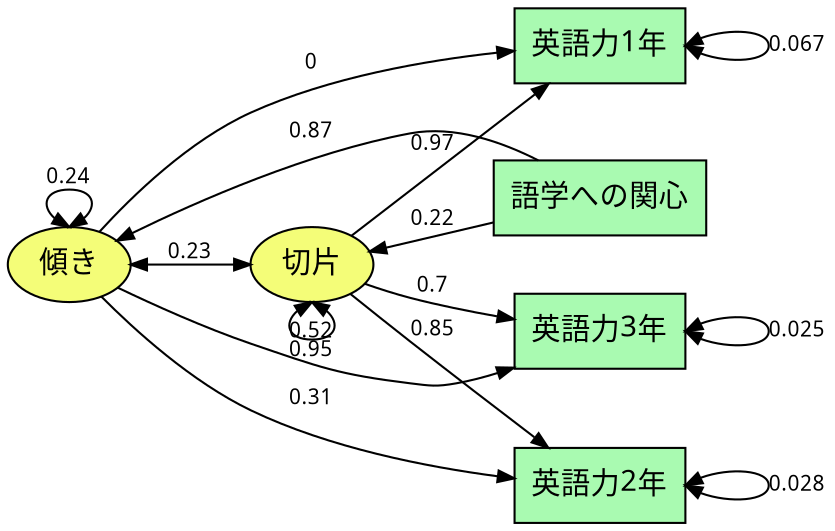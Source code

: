 digraph  fit  {
rankdir=LR;
size="8,8";
#フォントはパソコンに入っているものを指定
edge [fontname="Noto Sans Japanese" fontsize=10];
center=1;
node [shape =ellipse, style = filled,fillcolor = "#f4fd78"];傾き 切片;
node [fontname="Takao P明朝" fontsize=14 shape=box, style = filled,fillcolor = "#a9fab1"];
edge [arrowsize = 0.8]; 
#
#絶対位置指定
語学への関心[pos="0,2!"];
切片[pos="1.5,1.5!"];
傾き[pos="1.5,2.5!"];
英語力1年[pos="4.5,4!"];
英語力2年[pos="4.5,2!"];
英語力3年[pos="4.5,0!"];
#
傾き->英語力1年[label=0];
傾き->英語力2年[label=0.31];
傾き->英語力3年[label=0.52];
切片->英語力1年[label=0.97];
切片->英語力2年[label=0.85];
切片->英語力3年[label=0.7];
傾き->語学への関心[label=0.87dir=back];
切片->語学への関心[label=0.22dir=back];
傾き->切片[label=0.23dir=both];
英語力1年->英語力1年[label=0.067dir=both , headport=e, tailport=e];
英語力2年->英語力2年[label=0.028dir=both, headport=e, tailport=e];
英語力3年->英語力3年[label=0.025dir=both, headport=e, tailport=e];
傾き->傾き[label=0.24dir=both , headport=n, tailport=n];
切片->切片[label=0.95dir=both, headport=s, tailport=s];
#語学への関心->語学への関心[label=1dir=both];
}
